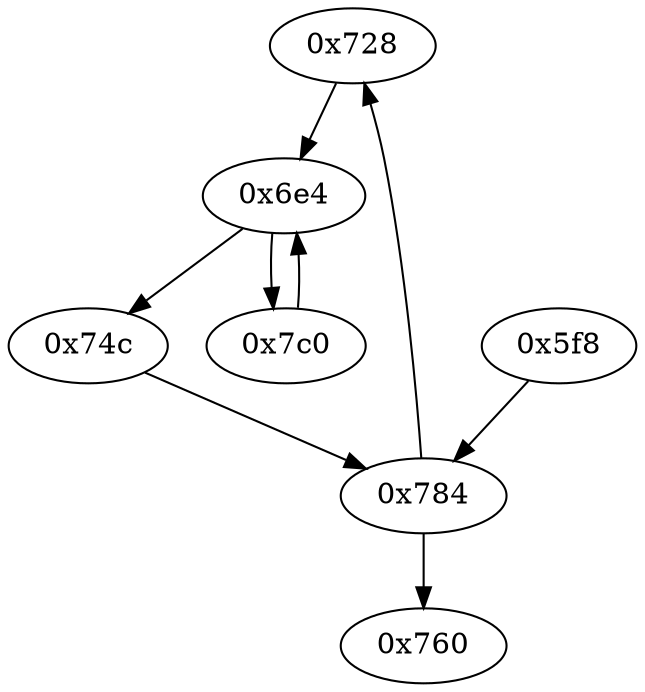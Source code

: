 strict digraph "" {
	graph ["edge"="{}",
		file="/Users/mark/Documents//论文//第二篇论文//2018-08-24交论文后的备份/2019/CFG/small-programs/16b-1-2-0-0-dc-2-1-1/1528_\
recovered.dot",
		"graph"="{u'file': u'/Users/mark/Documents//\u8bba\u6587//\u7b2c\u4e8c\u7bc7\u8bba\u6587//2018-08-24\u4ea4\u8bba\u6587\u540e\u7684\u5907\u4efd/\
2019/CFG/small-programs/16b-1-2-0-0-dc-2-1-1/1528_recovered.dot'}",
		"node"="{u'opcode': u''}"
	];
	"0x728"	 [opcode="[u'ldr', u'b']"];
	"0x6e4"	 [opcode="[u'str', u'str', u'ldr', u'ldrb', u'strb', u'ldr', u'ldr', u'ldrb', u'cmp', u'mov', u'b']"];
	"0x728" -> "0x6e4";
	"0x760"	 [opcode="[u'ldr', u'mov', u'bl', u'ldr', u'b']"];
	"0x784"	 [opcode="[u'str', u'str', u'ldr', u'ldr', u'ldrb', u'ldr', u'ldr', u'ldr', u'cmp', u'mov', u'b']"];
	"0x784" -> "0x728";
	"0x784" -> "0x760";
	"0x74c"	 [opcode="[u'ldr', u'add', u'str', u'ldr', u'b']"];
	"0x74c" -> "0x784";
	"0x7c0"	 [opcode="[u'ldrb', u'ldr', u'add', u'str', u'ldr', u'b']"];
	"0x7c0" -> "0x6e4";
	"0x6e4" -> "0x74c";
	"0x6e4" -> "0x7c0";
	"0x5f8"	 [opcode="[u'push', u'add', u'sub', u'add', u'ldr', u'str', u'ldr', u'ldr', u'ldr', u'add', u'b']"];
	"0x5f8" -> "0x784";
}
